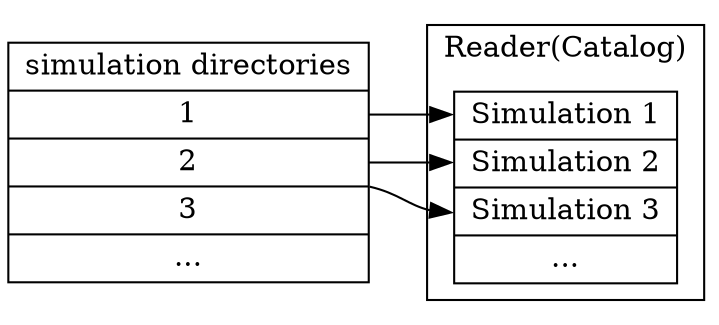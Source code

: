 digraph "Structure"{
  rankdir = LR; // Left to right
  compound = true; // Stop edges on subgraph
  node [shape = rectangle];

  subgraph cluster_catalog{
    label = "Reader(Catalog)";
    simulations;
  }

  files[
      shape = record;
      label = "simulation directories|<port-1>1|<port-2>2|3|...";
  ];

  simulations[
    shape = record;
    label = "
      <sim-port-1>Simulation 1|
      <sim-port-2>Simulation 2|
      <sim-port-3>Simulation 3|...
    ";
  ]

    files:<port-1> -> simulations:<sim-port-1>;
    files:<port-2> -> simulations:<sim-port-2>;
    files:<port-3> -> simulations:<sim-port-3>;
  }